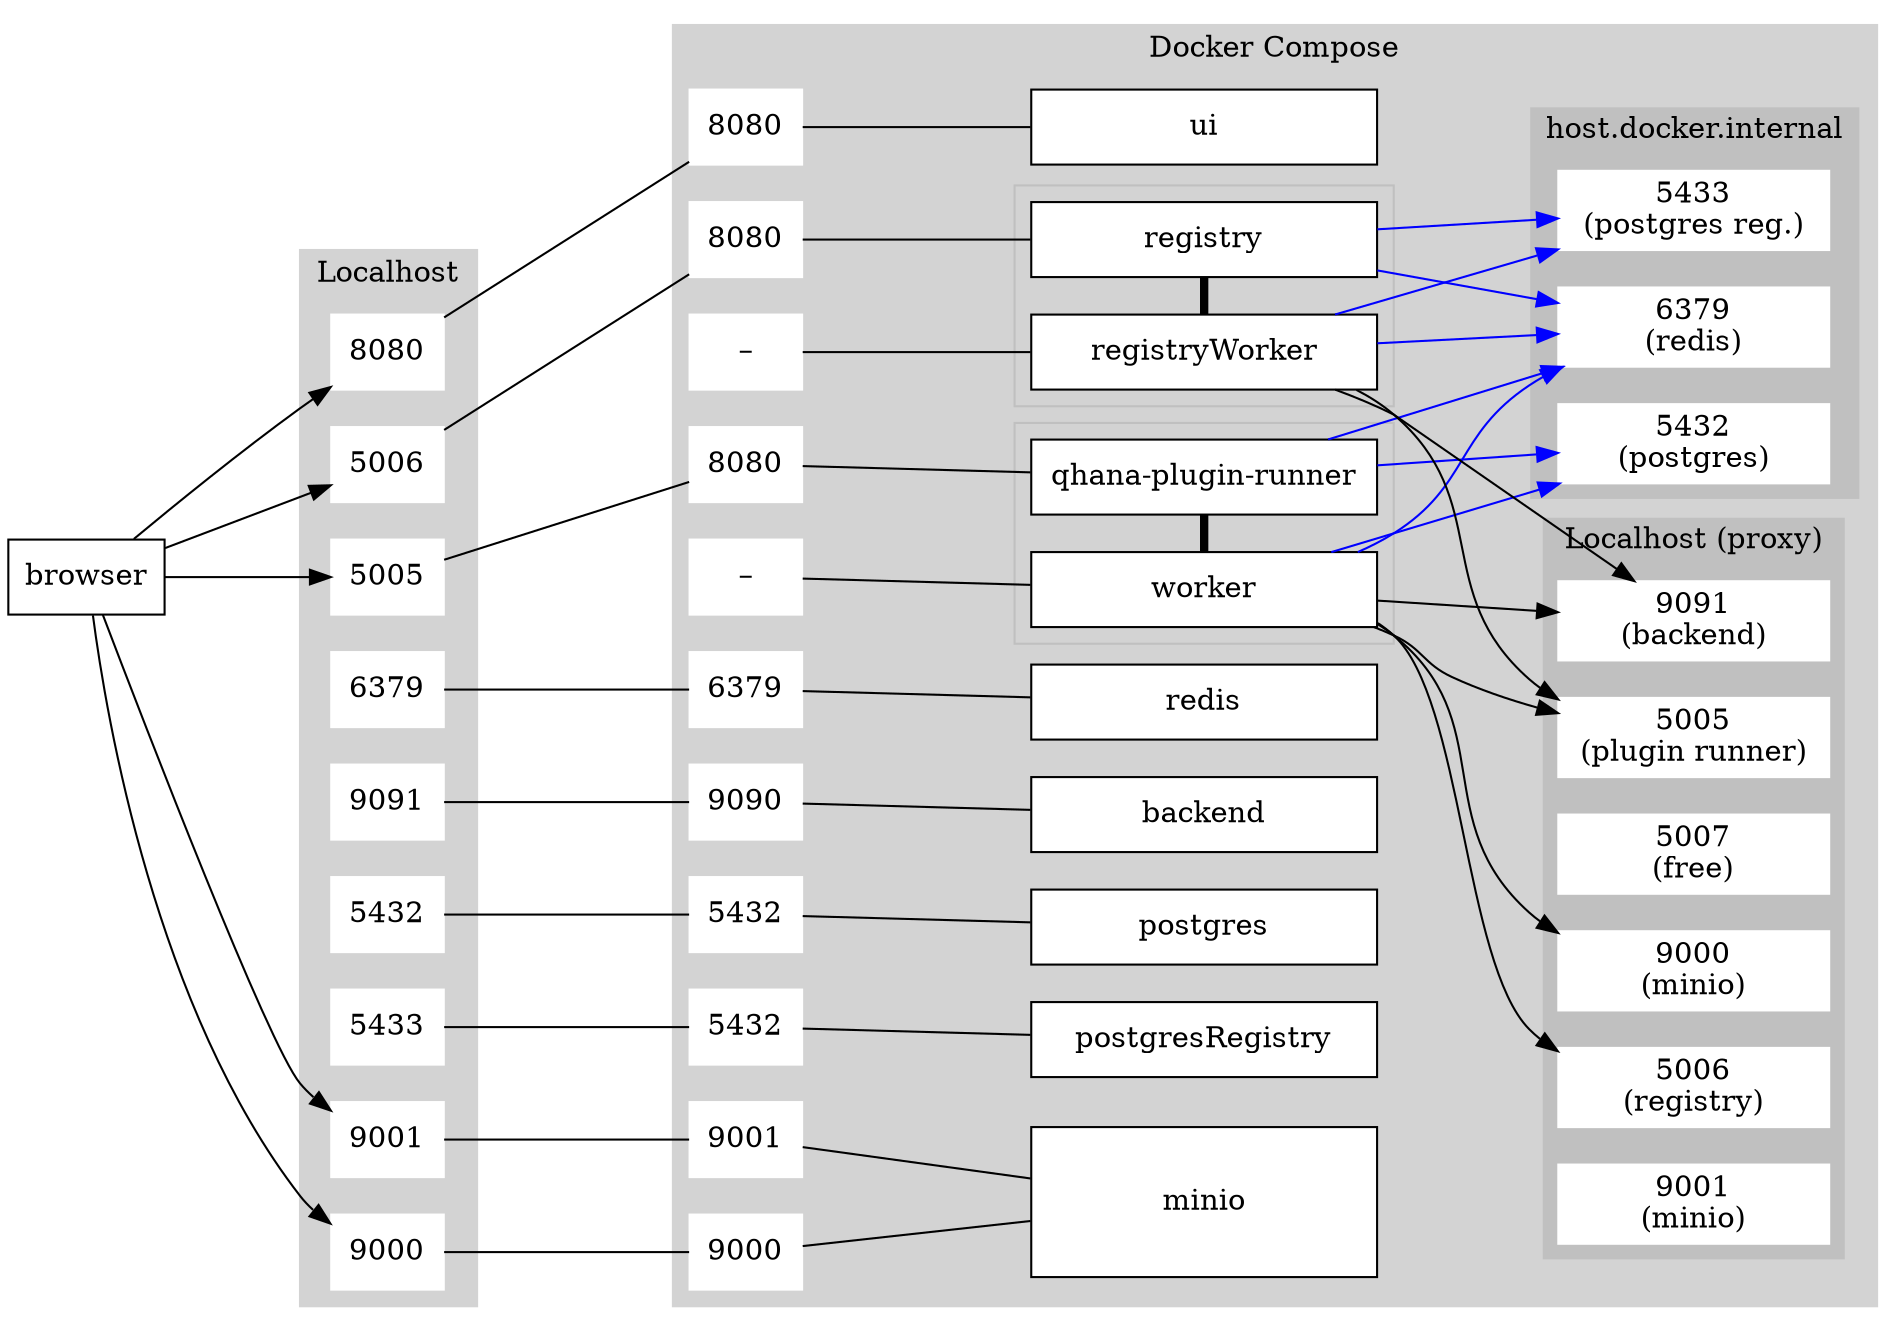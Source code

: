 digraph compose {
    rankdir=LR;
    edge [minlen=2];

    browser [shape=rect]
    
    subgraph cluster_localhost {
        style=filled;
        color=lightgrey;
        node [style=filled,color=white,fillcolor=white,shape=rect];
        
        uiPort [label=8080]
        qhanaPluginRunnerPort [label=5005]
        registryPort [label=5006]
        redisPort [label=6379]
        backendPort [label=9091]
        postgresPort [label=5432]
        postgresRegistryPort [label=5433]
        minioPortA [label=9000]
        minioPortB [label=9001]
        
        label = "Localhost";
    }
    
    subgraph cluster_compose {
        style=filled;
        color=lightgrey;
        node [style=filled,color=black,fillcolor=white,shape=rect];
        edge [dir=none,minlen=3];
        
        uiPortD [label=8080,color=white]
        ui [width=2.3]
        uiPort -> uiPortD -> ui


        subgraph cluster_pluginRunner {
            style=filled;
            color=grey;
            fillcolor=lightgrey;
            node [style=filled,color=black,fillcolor=white,shape=rect];
            edge [dir=none,minlen=0,penwidth=4];


            qhanaPluginRunner [label="qhana-plugin-runner",width=2.3]
            worker [width=2.3]
            qhanaPluginRunner -> worker
        }
        
        qhanaPluginRunnerPortD [label=8080,color=white]
        qhanaPluginRunnerPort -> qhanaPluginRunnerPortD -> qhanaPluginRunner
        
        workerPortD [label="–",color=white]
        workerPortD -> worker


        subgraph cluster_Registry {
            style=filled;
            color=grey;
            fillcolor=lightgrey;
            node [style=filled,color=black,fillcolor=white,shape=rect];
            edge [dir=none,minlen=0,penwidth=4];

            registry [width=2.3]
            registryWorker [width=2.3]
            registry -> registryWorker
        }
        
        registryPortD [label=8080,color=white]
        registryPort -> registryPortD -> registry
        
        registryWorkerPortD [label="–",color=white]
        registryWorkerPortD -> registryWorker
        
        backendPortD [label=9090,color=white]
        backend [width=2.3]
        backendPort -> backendPortD -> backend

        redisPortD [label=6379,color=white]
        redis [width=2.3]
        redisPort -> redisPortD -> redis
        
        postgresPortD [label=5432,color=white]
        postgres [width=2.3]
        postgresPort -> postgresPortD -> postgres
        
        postgresRegistryPortD [label=5432,color=white]
        postgresRegistry [width=2.3]
        postgresRegistryPort -> postgresRegistryPortD -> postgresRegistry
        
        minioPortAD [label=9000,color=white]
        minioPortBD [label=9001,color=white]
        minio [width=2.3,height=1]
        minioPortA -> minioPortAD -> minio
        minioPortB -> minioPortBD -> minio
        
        label = "Docker Compose";
    
        subgraph cluster_dns {
            style=filled;
            color=lightgrey;
            fillcolor=gray;
            node [style=filled,color=white,fillcolor=white,shape=rect,width=1.8];

            redisPortDNS [label="6379\n(redis)"]
            postgresPortDNS [label="5432\n(postgres)"]
            postgresRegistryPortDNS [label="5433\n(postgres reg.)"]

            label = "host.docker.internal";
        }

        subgraph cluster_proxy {
            style=filled;
            color=lightgrey;
            fillcolor=gray;
            node [style=filled,color=white,fillcolor=white,shape=rect,width=1.8];

            qhanaPluginRunnerPortP [label="5005\n(plugin runner)"]
            registryPortP [label="5006\n(registry)"]
            unusedAPortP [label="5007\n(free)"]
            backendPortP [label="9091\n(backend)"]
            minioPortAP [label="9000\n(minio)"]
            minioPortBP [label="9001\n(minio)"]
            
            label = "Localhost (proxy)";
        }
    }
    
    browser -> uiPort
    browser -> qhanaPluginRunnerPort
    browser -> registryPort
    browser -> minioPortA
    browser -> minioPortB
    
    qhanaPluginRunner -> redisPortDNS [color=blue]
    worker -> redisPortDNS [color=blue]
    worker -> qhanaPluginRunnerPortP
    worker -> registryPortP
    worker -> backendPortP
    worker -> minioPortAP
    registry -> redisPortDNS [color=blue]
    registryWorker -> redisPortDNS [color=blue]
    registryWorker -> qhanaPluginRunnerPortP
    registryWorker -> backendPortP

    qhanaPluginRunner -> postgresPortDNS [color=blue]
    worker -> postgresPortDNS [color=blue]
    registry -> postgresRegistryPortDNS [color=blue]
    registryWorker -> postgresRegistryPortDNS [color=blue]
}

